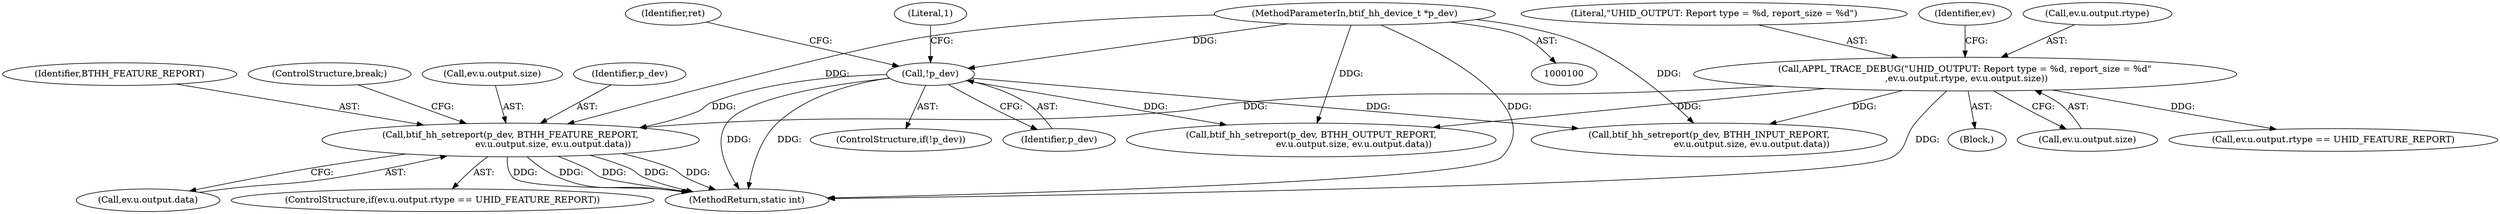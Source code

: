 digraph "0_Android_472271b153c5dc53c28beac55480a8d8434b2d5c_9@pointer" {
"1000287" [label="(Call,btif_hh_setreport(p_dev, BTHH_FEATURE_REPORT,\n                              ev.u.output.size, ev.u.output.data))"];
"1000112" [label="(Call,!p_dev)"];
"1000101" [label="(MethodParameterIn,btif_hh_device_t *p_dev)"];
"1000261" [label="(Call,APPL_TRACE_DEBUG(\"UHID_OUTPUT: Report type = %d, report_size = %d\"\n ,ev.u.output.rtype, ev.u.output.size))"];
"1000282" [label="(Identifier,ev)"];
"1000112" [label="(Call,!p_dev)"];
"1000263" [label="(Call,ev.u.output.rtype)"];
"1000333" [label="(Call,btif_hh_setreport(p_dev, BTHH_INPUT_REPORT,\n                              ev.u.output.size, ev.u.output.data))"];
"1000193" [label="(Block,)"];
"1000371" [label="(MethodReturn,static int)"];
"1000262" [label="(Literal,\"UHID_OUTPUT: Report type = %d, report_size = %d\")"];
"1000101" [label="(MethodParameterIn,btif_hh_device_t *p_dev)"];
"1000261" [label="(Call,APPL_TRACE_DEBUG(\"UHID_OUTPUT: Report type = %d, report_size = %d\"\n ,ev.u.output.rtype, ev.u.output.size))"];
"1000113" [label="(Identifier,p_dev)"];
"1000289" [label="(Identifier,BTHH_FEATURE_REPORT)"];
"1000315" [label="(Call,btif_hh_setreport(p_dev, BTHH_OUTPUT_REPORT,\n                              ev.u.output.size, ev.u.output.data))"];
"1000117" [label="(Literal,1)"];
"1000119" [label="(Identifier,ret)"];
"1000270" [label="(Call,ev.u.output.size)"];
"1000111" [label="(ControlStructure,if(!p_dev))"];
"1000350" [label="(ControlStructure,break;)"];
"1000287" [label="(Call,btif_hh_setreport(p_dev, BTHH_FEATURE_REPORT,\n                              ev.u.output.size, ev.u.output.data))"];
"1000290" [label="(Call,ev.u.output.size)"];
"1000278" [label="(Call,ev.u.output.rtype == UHID_FEATURE_REPORT)"];
"1000288" [label="(Identifier,p_dev)"];
"1000297" [label="(Call,ev.u.output.data)"];
"1000277" [label="(ControlStructure,if(ev.u.output.rtype == UHID_FEATURE_REPORT))"];
"1000287" -> "1000277"  [label="AST: "];
"1000287" -> "1000297"  [label="CFG: "];
"1000288" -> "1000287"  [label="AST: "];
"1000289" -> "1000287"  [label="AST: "];
"1000290" -> "1000287"  [label="AST: "];
"1000297" -> "1000287"  [label="AST: "];
"1000350" -> "1000287"  [label="CFG: "];
"1000287" -> "1000371"  [label="DDG: "];
"1000287" -> "1000371"  [label="DDG: "];
"1000287" -> "1000371"  [label="DDG: "];
"1000287" -> "1000371"  [label="DDG: "];
"1000287" -> "1000371"  [label="DDG: "];
"1000112" -> "1000287"  [label="DDG: "];
"1000101" -> "1000287"  [label="DDG: "];
"1000261" -> "1000287"  [label="DDG: "];
"1000112" -> "1000111"  [label="AST: "];
"1000112" -> "1000113"  [label="CFG: "];
"1000113" -> "1000112"  [label="AST: "];
"1000117" -> "1000112"  [label="CFG: "];
"1000119" -> "1000112"  [label="CFG: "];
"1000112" -> "1000371"  [label="DDG: "];
"1000112" -> "1000371"  [label="DDG: "];
"1000101" -> "1000112"  [label="DDG: "];
"1000112" -> "1000315"  [label="DDG: "];
"1000112" -> "1000333"  [label="DDG: "];
"1000101" -> "1000100"  [label="AST: "];
"1000101" -> "1000371"  [label="DDG: "];
"1000101" -> "1000315"  [label="DDG: "];
"1000101" -> "1000333"  [label="DDG: "];
"1000261" -> "1000193"  [label="AST: "];
"1000261" -> "1000270"  [label="CFG: "];
"1000262" -> "1000261"  [label="AST: "];
"1000263" -> "1000261"  [label="AST: "];
"1000270" -> "1000261"  [label="AST: "];
"1000282" -> "1000261"  [label="CFG: "];
"1000261" -> "1000371"  [label="DDG: "];
"1000261" -> "1000278"  [label="DDG: "];
"1000261" -> "1000315"  [label="DDG: "];
"1000261" -> "1000333"  [label="DDG: "];
}
